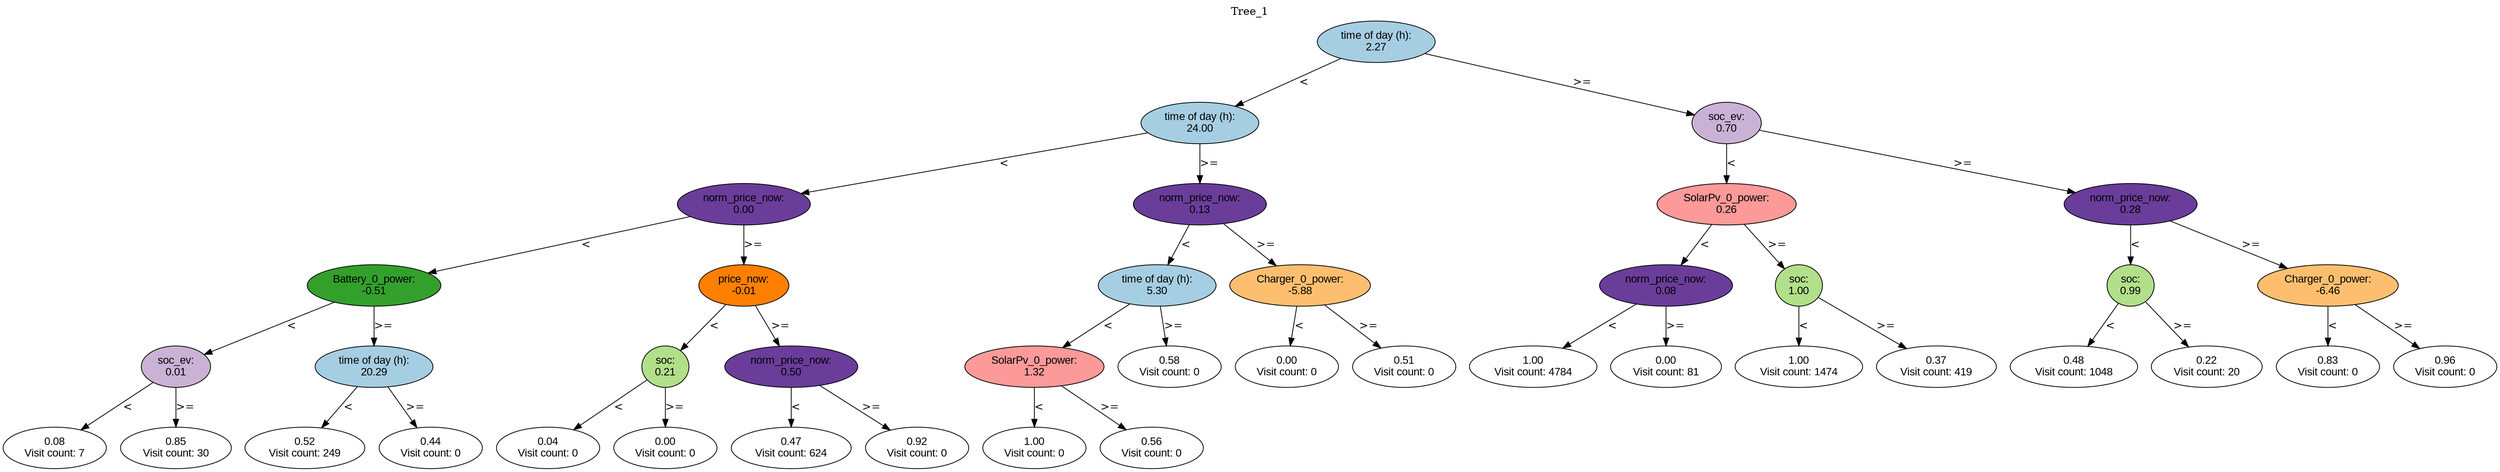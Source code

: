 digraph BST {
    node [fontname="Arial" style=filled colorscheme=paired12];
    0 [ label = "time of day (h):
2.27" fillcolor=1];
    1 [ label = "time of day (h):
24.00" fillcolor=1];
    2 [ label = "norm_price_now:
0.00" fillcolor=10];
    3 [ label = "Battery_0_power:
-0.51" fillcolor=4];
    4 [ label = "soc_ev:
0.01" fillcolor=9];
    5 [ label = "0.08
Visit count: 7" fillcolor=white];
    6 [ label = "0.85
Visit count: 30" fillcolor=white];
    7 [ label = "time of day (h):
20.29" fillcolor=1];
    8 [ label = "0.52
Visit count: 249" fillcolor=white];
    9 [ label = "0.44
Visit count: 0" fillcolor=white];
    10 [ label = "price_now:
-0.01" fillcolor=8];
    11 [ label = "soc:
0.21" fillcolor=3];
    12 [ label = "0.04
Visit count: 0" fillcolor=white];
    13 [ label = "0.00
Visit count: 0" fillcolor=white];
    14 [ label = "norm_price_now:
0.50" fillcolor=10];
    15 [ label = "0.47
Visit count: 624" fillcolor=white];
    16 [ label = "0.92
Visit count: 0" fillcolor=white];
    17 [ label = "norm_price_now:
0.13" fillcolor=10];
    18 [ label = "time of day (h):
5.30" fillcolor=1];
    19 [ label = "SolarPv_0_power:
1.32" fillcolor=5];
    20 [ label = "1.00
Visit count: 0" fillcolor=white];
    21 [ label = "0.56
Visit count: 0" fillcolor=white];
    22 [ label = "0.58
Visit count: 0" fillcolor=white];
    23 [ label = "Charger_0_power:
-5.88" fillcolor=7];
    24 [ label = "0.00
Visit count: 0" fillcolor=white];
    25 [ label = "0.51
Visit count: 0" fillcolor=white];
    26 [ label = "soc_ev:
0.70" fillcolor=9];
    27 [ label = "SolarPv_0_power:
0.26" fillcolor=5];
    28 [ label = "norm_price_now:
0.08" fillcolor=10];
    29 [ label = "1.00
Visit count: 4784" fillcolor=white];
    30 [ label = "0.00
Visit count: 81" fillcolor=white];
    31 [ label = "soc:
1.00" fillcolor=3];
    32 [ label = "1.00
Visit count: 1474" fillcolor=white];
    33 [ label = "0.37
Visit count: 419" fillcolor=white];
    34 [ label = "norm_price_now:
0.28" fillcolor=10];
    35 [ label = "soc:
0.99" fillcolor=3];
    36 [ label = "0.48
Visit count: 1048" fillcolor=white];
    37 [ label = "0.22
Visit count: 20" fillcolor=white];
    38 [ label = "Charger_0_power:
-6.46" fillcolor=7];
    39 [ label = "0.83
Visit count: 0" fillcolor=white];
    40 [ label = "0.96
Visit count: 0" fillcolor=white];

    0  -> 1[ label = "<"];
    0  -> 26[ label = ">="];
    1  -> 2[ label = "<"];
    1  -> 17[ label = ">="];
    2  -> 3[ label = "<"];
    2  -> 10[ label = ">="];
    3  -> 4[ label = "<"];
    3  -> 7[ label = ">="];
    4  -> 5[ label = "<"];
    4  -> 6[ label = ">="];
    7  -> 8[ label = "<"];
    7  -> 9[ label = ">="];
    10  -> 11[ label = "<"];
    10  -> 14[ label = ">="];
    11  -> 12[ label = "<"];
    11  -> 13[ label = ">="];
    14  -> 15[ label = "<"];
    14  -> 16[ label = ">="];
    17  -> 18[ label = "<"];
    17  -> 23[ label = ">="];
    18  -> 19[ label = "<"];
    18  -> 22[ label = ">="];
    19  -> 20[ label = "<"];
    19  -> 21[ label = ">="];
    23  -> 24[ label = "<"];
    23  -> 25[ label = ">="];
    26  -> 27[ label = "<"];
    26  -> 34[ label = ">="];
    27  -> 28[ label = "<"];
    27  -> 31[ label = ">="];
    28  -> 29[ label = "<"];
    28  -> 30[ label = ">="];
    31  -> 32[ label = "<"];
    31  -> 33[ label = ">="];
    34  -> 35[ label = "<"];
    34  -> 38[ label = ">="];
    35  -> 36[ label = "<"];
    35  -> 37[ label = ">="];
    38  -> 39[ label = "<"];
    38  -> 40[ label = ">="];

    labelloc="t";
    label="Tree_1";
}